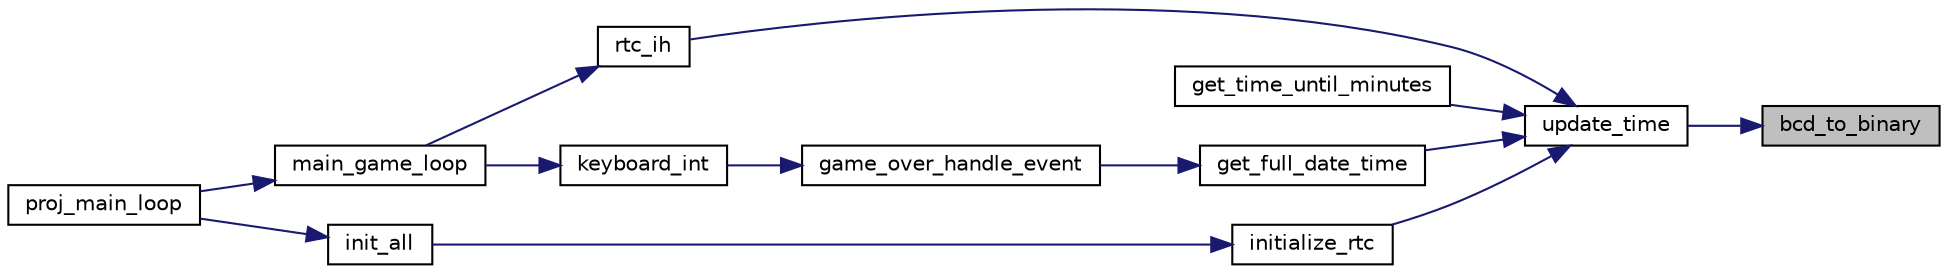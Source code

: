 digraph "bcd_to_binary"
{
 // LATEX_PDF_SIZE
  edge [fontname="Helvetica",fontsize="10",labelfontname="Helvetica",labelfontsize="10"];
  node [fontname="Helvetica",fontsize="10",shape=record];
  rankdir="RL";
  Node1 [label="bcd_to_binary",height=0.2,width=0.4,color="black", fillcolor="grey75", style="filled", fontcolor="black",tooltip="Converts a BCD number to binary."];
  Node1 -> Node2 [dir="back",color="midnightblue",fontsize="10",style="solid",fontname="Helvetica"];
  Node2 [label="update_time",height=0.2,width=0.4,color="black", fillcolor="white", style="filled",URL="$rtc_8c.html#aba1881e31984e15eee882c2de63db817",tooltip="Updates de RTC with the current time. The time_info struct is updated with the current time."];
  Node2 -> Node3 [dir="back",color="midnightblue",fontsize="10",style="solid",fontname="Helvetica"];
  Node3 [label="get_full_date_time",height=0.2,width=0.4,color="black", fillcolor="white", style="filled",URL="$rtc_8c.html#afd7ff357f4be067d04821bac4dc85cb5",tooltip="Formats the date and time into a string, showing the full date and time."];
  Node3 -> Node4 [dir="back",color="midnightblue",fontsize="10",style="solid",fontname="Helvetica"];
  Node4 [label="game_over_handle_event",height=0.2,width=0.4,color="black", fillcolor="white", style="filled",URL="$gameover_8c.html#a89f3e108774a590e53e1df4c337c574e",tooltip="Handles the events for the game over screen. Handles the inputs for when the user is saving their hig..."];
  Node4 -> Node5 [dir="back",color="midnightblue",fontsize="10",style="solid",fontname="Helvetica"];
  Node5 [label="keyboard_int",height=0.2,width=0.4,color="black", fillcolor="white", style="filled",URL="$manager_8c.html#a55af6cf6aec4f5833321668f1d9e2527",tooltip="Handles the keyboard interrupts. Appropriately handles the keyboard interrupts depending on the games..."];
  Node5 -> Node6 [dir="back",color="midnightblue",fontsize="10",style="solid",fontname="Helvetica"];
  Node6 [label="main_game_loop",height=0.2,width=0.4,color="black", fillcolor="white", style="filled",URL="$manager_8c.html#abfa3e0325d0e3c711d629d90574a80fc",tooltip="Function that handles the main game loop. This function handles the interrupts appropriately."];
  Node6 -> Node7 [dir="back",color="midnightblue",fontsize="10",style="solid",fontname="Helvetica"];
  Node7 [label="proj_main_loop",height=0.2,width=0.4,color="black", fillcolor="white", style="filled",URL="$proj_8c.html#ad290208c74ef25eb347d1d96a390cd66",tooltip=" "];
  Node2 -> Node8 [dir="back",color="midnightblue",fontsize="10",style="solid",fontname="Helvetica"];
  Node8 [label="get_time_until_minutes",height=0.2,width=0.4,color="black", fillcolor="white", style="filled",URL="$rtc_8c.html#ad15ab192efbf6527f5a75f250bc58982",tooltip="Formats the date and time into a string, showing the date and time until the minutes."];
  Node2 -> Node9 [dir="back",color="midnightblue",fontsize="10",style="solid",fontname="Helvetica"];
  Node9 [label="initialize_rtc",height=0.2,width=0.4,color="black", fillcolor="white", style="filled",URL="$rtc_8c.html#a28fec729790b3a38760bd204285eb444",tooltip="Initializes the rtc, either in binary or BCD mode."];
  Node9 -> Node10 [dir="back",color="midnightblue",fontsize="10",style="solid",fontname="Helvetica"];
  Node10 [label="init_all",height=0.2,width=0.4,color="black", fillcolor="white", style="filled",URL="$manager_8c.html#a832d39f5c041bf59c16063e0c4bf210b",tooltip="Simultaniously intializes all the sprites, video card, RTC (real-time clock) and calls subscribe_ints..."];
  Node10 -> Node7 [dir="back",color="midnightblue",fontsize="10",style="solid",fontname="Helvetica"];
  Node2 -> Node11 [dir="back",color="midnightblue",fontsize="10",style="solid",fontname="Helvetica"];
  Node11 [label="rtc_ih",height=0.2,width=0.4,color="black", fillcolor="white", style="filled",URL="$rtc_8c.html#a57f7116af216e3779ad9d6e98351d329",tooltip="RTC interrupt handler. Reads the output of register C and updates the time if the interrupt was gener..."];
  Node11 -> Node6 [dir="back",color="midnightblue",fontsize="10",style="solid",fontname="Helvetica"];
}
